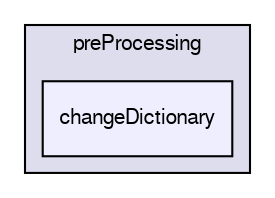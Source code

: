 digraph "applications/utilities/preProcessing/changeDictionary" {
  bgcolor=transparent;
  compound=true
  node [ fontsize="10", fontname="FreeSans"];
  edge [ labelfontsize="10", labelfontname="FreeSans"];
  subgraph clusterdir_2cb9088fcfa5d85f3ea0b5a37d6be287 {
    graph [ bgcolor="#ddddee", pencolor="black", label="preProcessing" fontname="FreeSans", fontsize="10", URL="dir_2cb9088fcfa5d85f3ea0b5a37d6be287.html"]
  dir_310104130f5f27b77dba0d6636b230e4 [shape=box, label="changeDictionary", style="filled", fillcolor="#eeeeff", pencolor="black", URL="dir_310104130f5f27b77dba0d6636b230e4.html"];
  }
}
